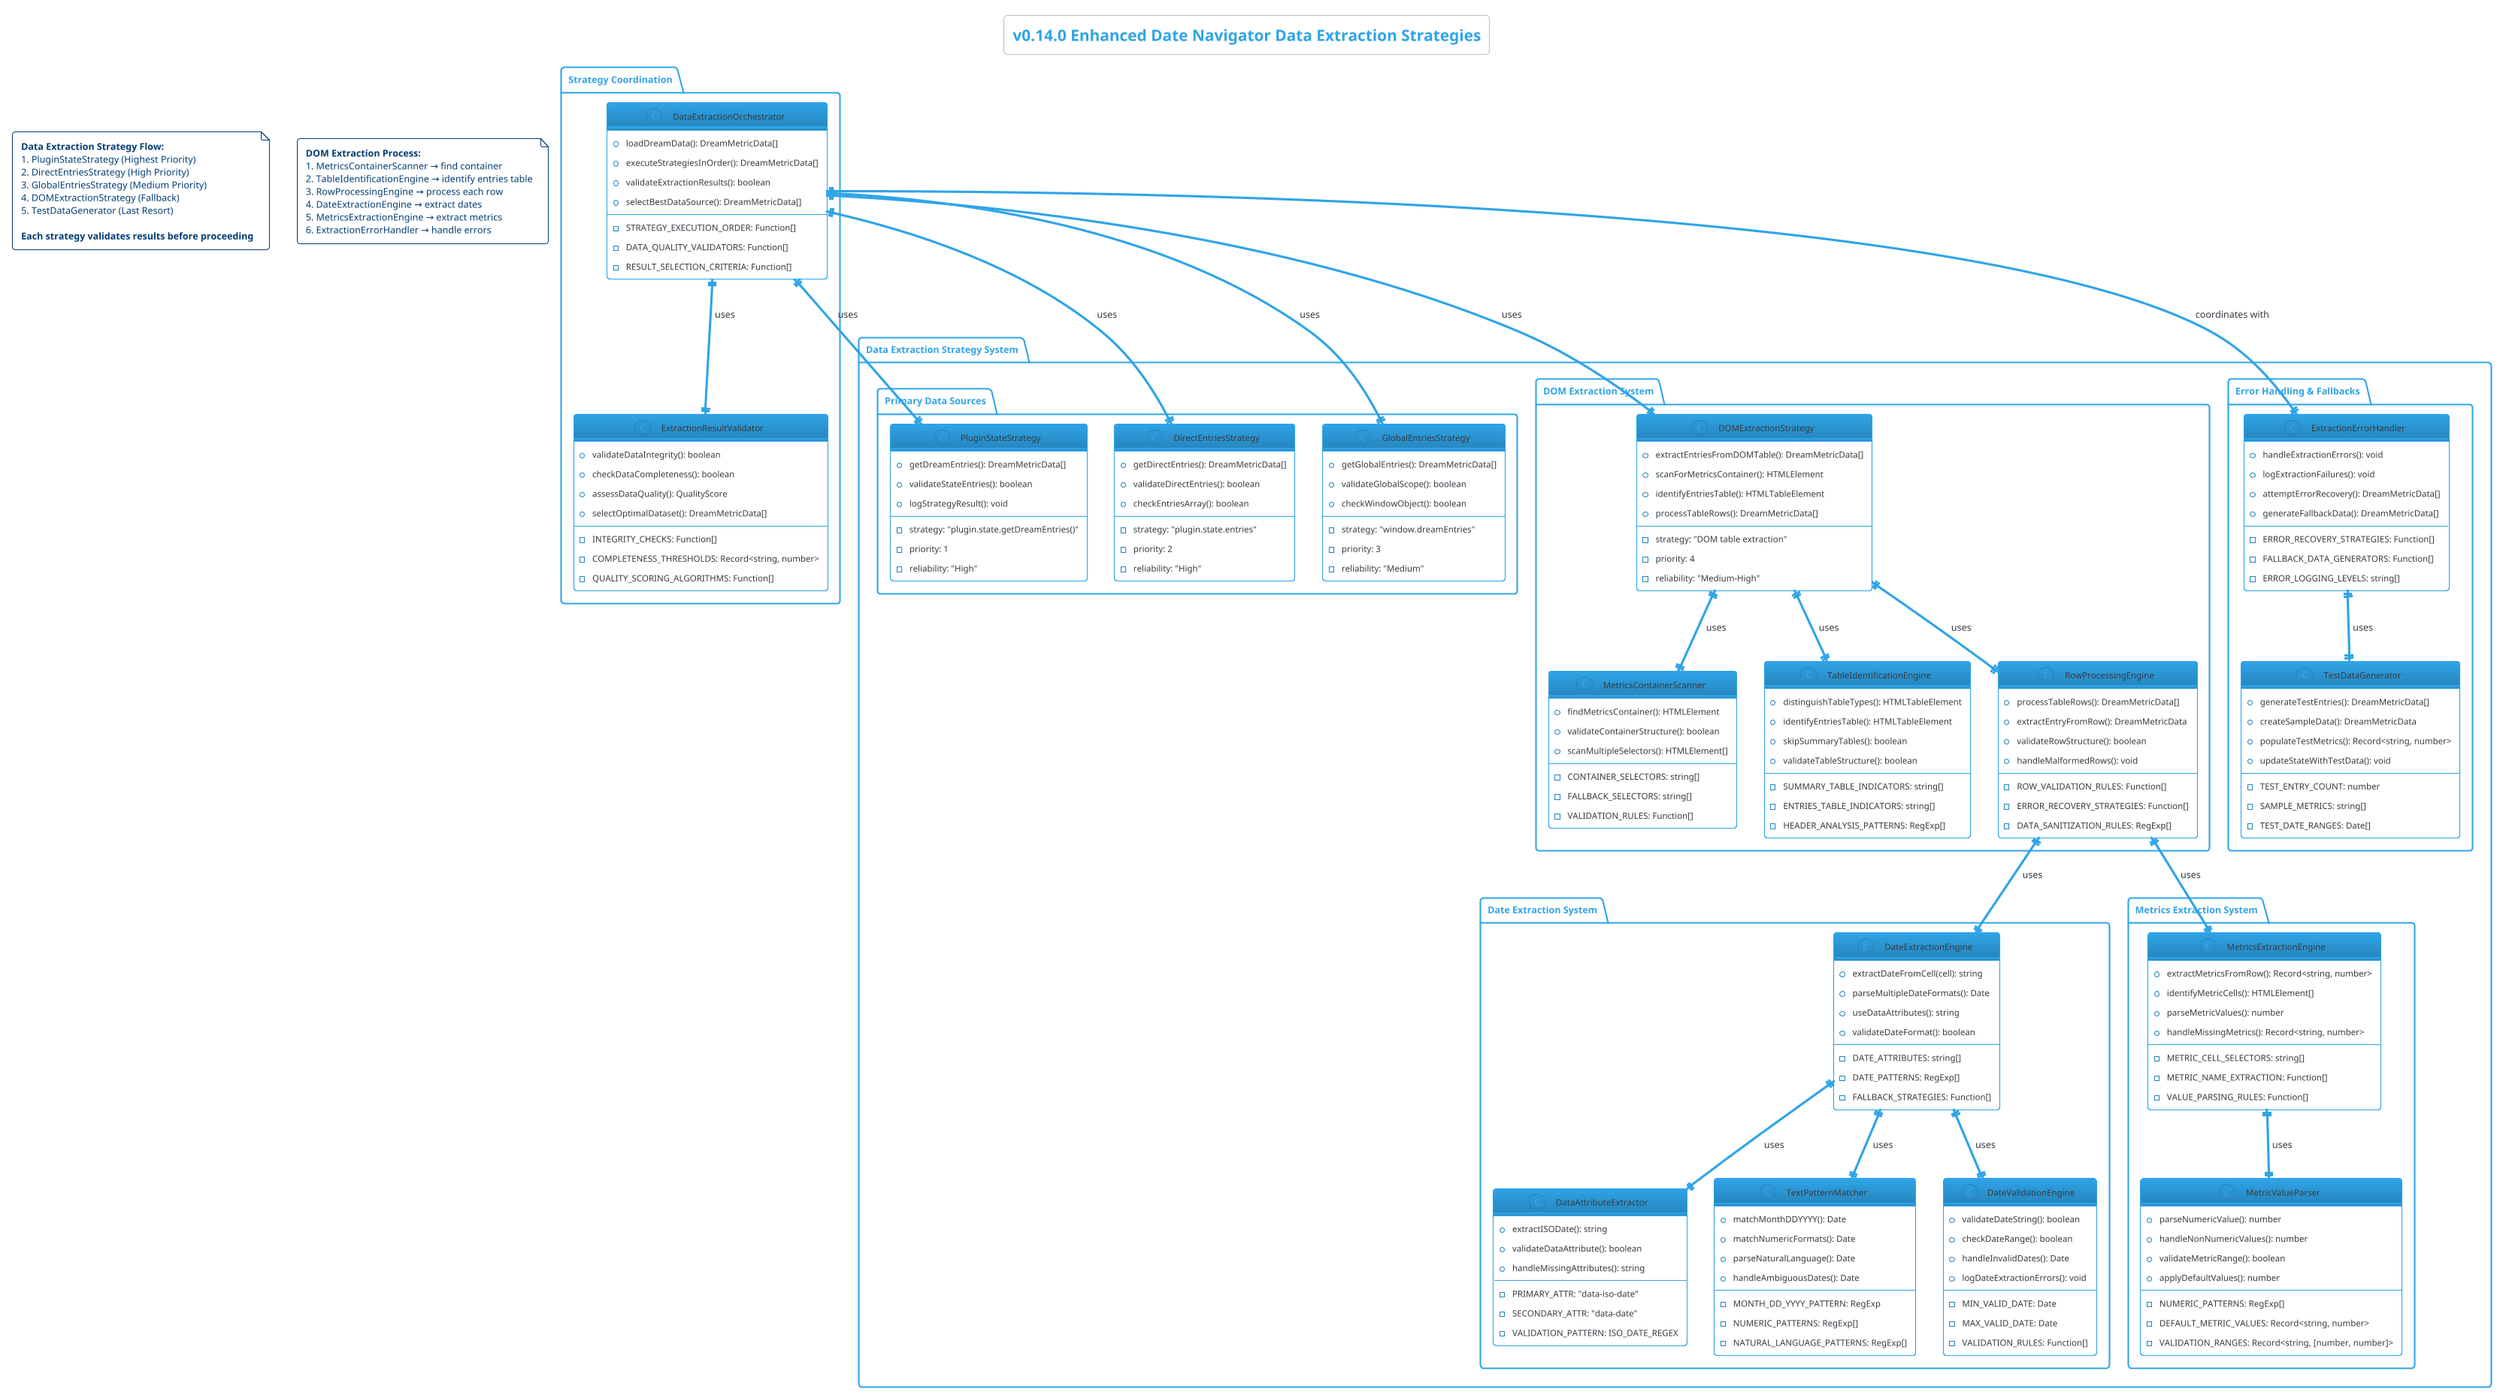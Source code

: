 @startuml Enhanced Date Navigator Data Extraction Strategies

'******************************************************************************
' v0.14.0 Enhanced Date Navigator Data Extraction Strategies
' Shows the comprehensive data loading strategies with multiple fallback mechanisms
' including DOM extraction, date parsing, and robust error handling
'******************************************************************************

!theme cerulean-outline
skinparam backgroundColor white

title "v0.14.0 Enhanced Date Navigator Data Extraction Strategies"

package "Data Extraction Strategy System" {
    
    package "Primary Data Sources" {
        class PluginStateStrategy {
            +getDreamEntries(): DreamMetricData[]
            +validateStateEntries(): boolean
            +logStrategyResult(): void
            --
            -strategy: "plugin.state.getDreamEntries()"
            -priority: 1
            -reliability: "High"
        }
        
        class DirectEntriesStrategy {
            +getDirectEntries(): DreamMetricData[]
            +validateDirectEntries(): boolean
            +checkEntriesArray(): boolean
            --
            -strategy: "plugin.state.entries"
            -priority: 2
            -reliability: "High"
        }
        
        class GlobalEntriesStrategy {
            +getGlobalEntries(): DreamMetricData[]
            +validateGlobalScope(): boolean
            +checkWindowObject(): boolean
            --
            -strategy: "window.dreamEntries"
            -priority: 3
            -reliability: "Medium"
        }
    }
    
    package "DOM Extraction System" {
        class DOMExtractionStrategy {
            +extractEntriesFromDOMTable(): DreamMetricData[]
            +scanForMetricsContainer(): HTMLElement
            +identifyEntriesTable(): HTMLTableElement
            +processTableRows(): DreamMetricData[]
            --
            -strategy: "DOM table extraction"
            -priority: 4
            -reliability: "Medium-High"
        }
        
        class MetricsContainerScanner {
            +findMetricsContainer(): HTMLElement
            +validateContainerStructure(): boolean
            +scanMultipleSelectors(): HTMLElement[]
            --
            -CONTAINER_SELECTORS: string[]
            -FALLBACK_SELECTORS: string[]
            -VALIDATION_RULES: Function[]
        }
        
        class TableIdentificationEngine {
            +distinguishTableTypes(): HTMLTableElement
            +identifyEntriesTable(): HTMLTableElement
            +skipSummaryTables(): boolean
            +validateTableStructure(): boolean
            --
            -SUMMARY_TABLE_INDICATORS: string[]
            -ENTRIES_TABLE_INDICATORS: string[]
            -HEADER_ANALYSIS_PATTERNS: RegExp[]
        }
        
        class RowProcessingEngine {
            +processTableRows(): DreamMetricData[]
            +extractEntryFromRow(): DreamMetricData
            +validateRowStructure(): boolean
            +handleMalformedRows(): void
            --
            -ROW_VALIDATION_RULES: Function[]
            -ERROR_RECOVERY_STRATEGIES: Function[]
            -DATA_SANITIZATION_RULES: RegExp[]
        }
    }
    
    package "Date Extraction System" {
        class DateExtractionEngine {
            +extractDateFromCell(cell): string
            +parseMultipleDateFormats(): Date
            +useDataAttributes(): string
            +validateDateFormat(): boolean
            --
            -DATE_ATTRIBUTES: string[]
            -DATE_PATTERNS: RegExp[]
            -FALLBACK_STRATEGIES: Function[]
        }
        
        class DataAttributeExtractor {
            +extractISODate(): string
            +validateDataAttribute(): boolean
            +handleMissingAttributes(): string
            --
            -PRIMARY_ATTR: "data-iso-date"
            -SECONDARY_ATTR: "data-date"
            -VALIDATION_PATTERN: ISO_DATE_REGEX
        }
        
        class TextPatternMatcher {
            +matchMonthDDYYYY(): Date
            +matchNumericFormats(): Date
            +parseNaturalLanguage(): Date
            +handleAmbiguousDates(): Date
            --
            -MONTH_DD_YYYY_PATTERN: RegExp
            -NUMERIC_PATTERNS: RegExp[]
            -NATURAL_LANGUAGE_PATTERNS: RegExp[]
        }
        
        class DateValidationEngine {
            +validateDateString(): boolean
            +checkDateRange(): boolean
            +handleInvalidDates(): Date
            +logDateExtractionErrors(): void
            --
            -MIN_VALID_DATE: Date
            -MAX_VALID_DATE: Date
            -VALIDATION_RULES: Function[]
        }
    }
    
    package "Metrics Extraction System" {
        class MetricsExtractionEngine {
            +extractMetricsFromRow(): Record<string, number>
            +identifyMetricCells(): HTMLElement[]
            +parseMetricValues(): number
            +handleMissingMetrics(): Record<string, number>
            --
            -METRIC_CELL_SELECTORS: string[]
            -METRIC_NAME_EXTRACTION: Function[]
            -VALUE_PARSING_RULES: Function[]
        }
        
        class MetricValueParser {
            +parseNumericValue(): number
            +handleNonNumericValues(): number
            +validateMetricRange(): boolean
            +applyDefaultValues(): number
            --
            -NUMERIC_PATTERNS: RegExp[]
            -DEFAULT_METRIC_VALUES: Record<string, number>
            -VALIDATION_RANGES: Record<string, [number, number]>
        }
    }
    
    package "Error Handling & Fallbacks" {
        class ExtractionErrorHandler {
            +handleExtractionErrors(): void
            +logExtractionFailures(): void
            +attemptErrorRecovery(): DreamMetricData[]
            +generateFallbackData(): DreamMetricData[]
            --
            -ERROR_RECOVERY_STRATEGIES: Function[]
            -FALLBACK_DATA_GENERATORS: Function[]
            -ERROR_LOGGING_LEVELS: string[]
        }
        
        class TestDataGenerator {
            +generateTestEntries(): DreamMetricData[]
            +createSampleData(): DreamMetricData
            +populateTestMetrics(): Record<string, number>
            +updateStateWithTestData(): void
            --
            -TEST_ENTRY_COUNT: number
            -SAMPLE_METRICS: string[]
            -TEST_DATE_RANGES: Date[]
        }
    }
}

package "Strategy Coordination" {
    class DataExtractionOrchestrator {
        +loadDreamData(): DreamMetricData[]
        +executeStrategiesInOrder(): DreamMetricData[]
        +validateExtractionResults(): boolean
        +selectBestDataSource(): DreamMetricData[]
        --
        -STRATEGY_EXECUTION_ORDER: Function[]
        -DATA_QUALITY_VALIDATORS: Function[]
        -RESULT_SELECTION_CRITERIA: Function[]
    }
    
    class ExtractionResultValidator {
        +validateDataIntegrity(): boolean
        +checkDataCompleteness(): boolean
        +assessDataQuality(): QualityScore
        +selectOptimalDataset(): DreamMetricData[]
        --
        -INTEGRITY_CHECKS: Function[]
        -COMPLETENESS_THRESHOLDS: Record<string, number>
        -QUALITY_SCORING_ALGORITHMS: Function[]
    }
}

' Strategy Flow
note as StrategyFlow
**Data Extraction Strategy Flow:**
1. PluginStateStrategy (Highest Priority)
2. DirectEntriesStrategy (High Priority)
3. GlobalEntriesStrategy (Medium Priority)
4. DOMExtractionStrategy (Fallback)
5. TestDataGenerator (Last Resort)

**Each strategy validates results before proceeding**
end note

note as DOMFlow
**DOM Extraction Process:**
1. MetricsContainerScanner → find container
2. TableIdentificationEngine → identify entries table
3. RowProcessingEngine → process each row
4. DateExtractionEngine → extract dates
5. MetricsExtractionEngine → extract metrics
6. ExtractionErrorHandler → handle errors
end note

' Relationships
DataExtractionOrchestrator ||--|| PluginStateStrategy : uses
DataExtractionOrchestrator ||--|| DirectEntriesStrategy : uses
DataExtractionOrchestrator ||--|| GlobalEntriesStrategy : uses
DataExtractionOrchestrator ||--|| DOMExtractionStrategy : uses

DOMExtractionStrategy ||--|| MetricsContainerScanner : uses
DOMExtractionStrategy ||--|| TableIdentificationEngine : uses
DOMExtractionStrategy ||--|| RowProcessingEngine : uses

RowProcessingEngine ||--|| DateExtractionEngine : uses
RowProcessingEngine ||--|| MetricsExtractionEngine : uses

DateExtractionEngine ||--|| DataAttributeExtractor : uses
DateExtractionEngine ||--|| TextPatternMatcher : uses
DateExtractionEngine ||--|| DateValidationEngine : uses

MetricsExtractionEngine ||--|| MetricValueParser : uses

DataExtractionOrchestrator ||--|| ExtractionErrorHandler : coordinates with
ExtractionErrorHandler ||--|| TestDataGenerator : uses

DataExtractionOrchestrator ||--|| ExtractionResultValidator : uses

@enduml 